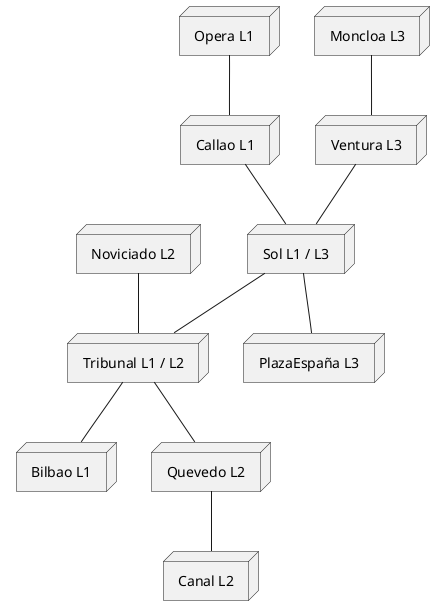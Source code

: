 @startuml

node "Opera L1" as opera
node "Callao L1" as callao
node "Sol L1 / L3" as sol
node "Tribunal L1 / L2" as tribunal
node "Bilbao L1" as bilbao
node "Noviciado L2" as noviciado
node "Quevedo L2" as quevedo
node "Canal L2" as canal
node "Moncloa L3" as moncloa
node "Ventura L3" as ventura
node "PlazaEspaña L3" as plazaEsp

opera -- callao
callao -- sol
sol -- tribunal
tribunal -- bilbao
noviciado -- tribunal
tribunal -- quevedo
quevedo -- canal
moncloa -- ventura
ventura -- sol
sol -- plazaEsp

@enduml